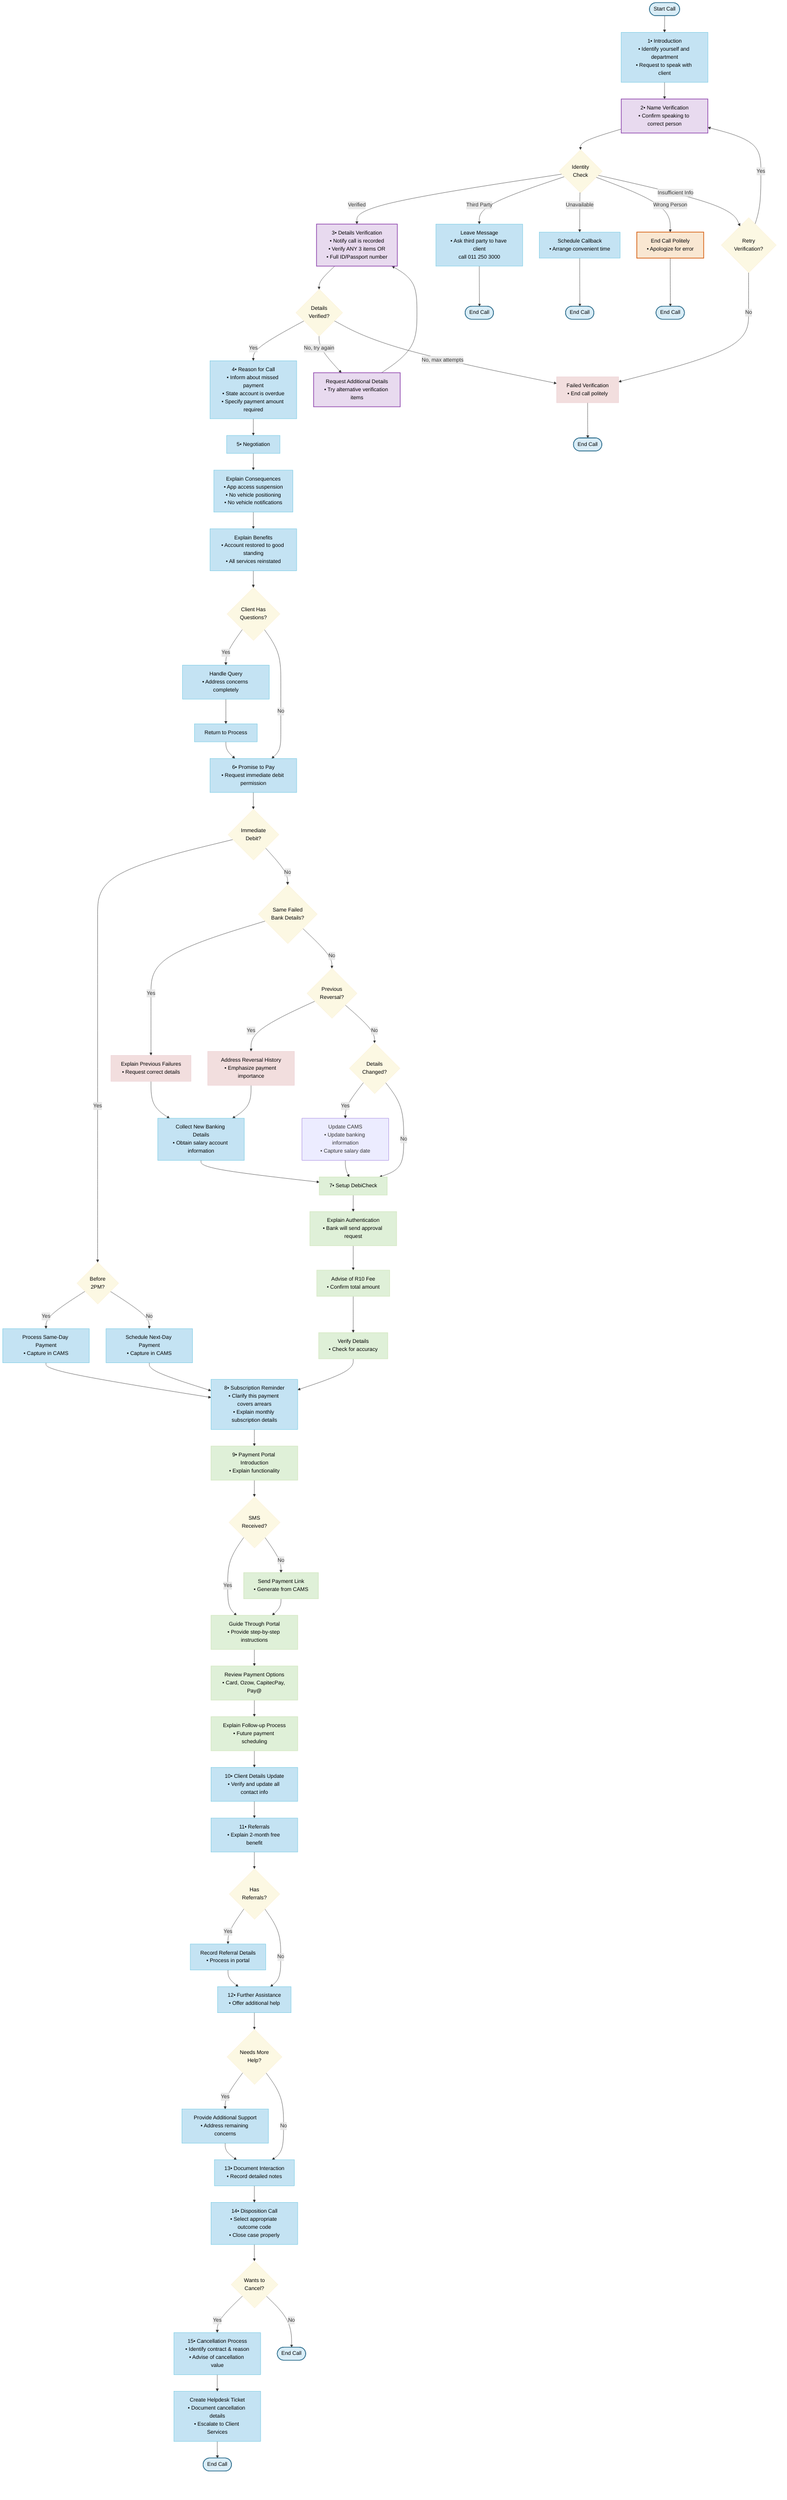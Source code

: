 flowchart TD
    Start([Start Call]) --> Intro[1• Introduction<br>• Identify yourself and department<br>• Request to speak with client]
    
    Intro --> NameVerification[2• Name Verification<br>• Confirm speaking to correct person]
    
    NameVerification --> NameCheck{Identity<br>Check}
    NameCheck -->|Verified| DetailsVerification[3• Details Verification<br>• Notify call is recorded<br>• Verify ANY 3 items OR<br>• Full ID/Passport number]
    NameCheck -->|Third Party| ThirdParty[Leave Message<br>• Ask third party to have client<br>call 011 250 3000]
    NameCheck -->|Unavailable| NotAvailable[Schedule Callback<br>• Arrange convenient time]
    NameCheck -->|Wrong Person| WrongPerson[End Call Politely<br>• Apologize for error]
    NameCheck -->|Insufficient Info| NameRetry{Retry<br>Verification?}
    
    NameRetry -->|Yes| NameVerification
    NameRetry -->|No| FailedVerification[Failed Verification<br>• End call politely]
    
    DetailsVerification --> DetailsCheck{Details<br>Verified?}
    DetailsCheck -->|Yes| ReasonForCall[4• Reason for Call<br>• Inform about missed payment<br>• State account is overdue<br>• Specify payment amount required]
    DetailsCheck -->|No, try again| DetailsRetry[Request Additional Details<br>• Try alternative verification items]
    DetailsCheck -->|No, max attempts| FailedVerification
    
    DetailsRetry --> DetailsVerification
    
    ReasonForCall --> Negotiation[5• Negotiation]
    Negotiation --> Consequences[Explain Consequences<br>• App access suspension<br>• No vehicle positioning<br>• No vehicle notifications]
    Consequences --> Benefits[Explain Benefits<br>• Account restored to good standing<br>• All services reinstated]
    Benefits --> QueryCheck{Client Has<br>Questions?}
    
    QueryCheck -->|Yes| QueryHandler[Handle Query<br>• Address concerns completely]
    QueryCheck -->|No| PTP[6• Promise to Pay<br>• Request immediate debit permission]
    
    QueryHandler --> ReturnToPrevious[Return to Process]
    ReturnToPrevious --> PTP
    
    PTP --> PaymentOption{Immediate<br>Debit?}
    
    PaymentOption -->|Yes| CheckTime{Before<br>2PM?}
    CheckTime -->|Yes| ImmediateDebit[Process Same-Day Payment<br>• Capture in CAMS]
    CheckTime -->|No| NextDayDebit[Schedule Next-Day Payment<br>• Capture in CAMS]
    
    PaymentOption -->|No| CheckBankDetails{Same Failed<br>Bank Details?}
    
    CheckBankDetails -->|Yes| FailedPTPMessage[Explain Previous Failures<br>• Request correct details]
    CheckBankDetails -->|No| CheckReversalHistory{Previous<br>Reversal?}
    
    CheckReversalHistory -->|Yes| ReversalMessage[Address Reversal History<br>• Emphasize payment importance]
    CheckReversalHistory -->|No| BankDetailsChanged{Details<br>Changed?}
    
    BankDetailsChanged -->|Yes| UpdateCAMS[Update CAMS<br>• Update banking information<br>• Capture salary date]
    BankDetailsChanged -->|No| DebiCheckProcess[7• Setup DebiCheck]
    
    FailedPTPMessage --> GetNewDetails[Collect New Banking Details<br>• Obtain salary account information]
    GetNewDetails --> DebiCheckProcess
    
    ReversalMessage --> GetNewDetails
    UpdateCAMS --> DebiCheckProcess
    
    DebiCheckProcess --> ExplainAuthentication[Explain Authentication<br>• Bank will send approval request]
    ExplainAuthentication --> NotifyFee[Advise of R10 Fee<br>• Confirm total amount]
    NotifyFee --> VerifyBankDetails[Verify Details<br>• Check for accuracy]
    
    ImmediateDebit --> Subscription[8• Subscription Reminder<br>• Clarify this payment covers arrears<br>• Explain monthly subscription details]
    NextDayDebit --> Subscription
    VerifyBankDetails --> Subscription
    
    Subscription --> PaymentPortal[9• Payment Portal Introduction<br>• Explain functionality]
    PaymentPortal --> SMSCheck{SMS<br>Received?}
    SMSCheck -->|Yes| GuideThroughPortal[Guide Through Portal<br>• Provide step-by-step instructions]
    SMSCheck -->|No| SendSMS[Send Payment Link<br>• Generate from CAMS]
    SendSMS --> GuideThroughPortal
    
    GuideThroughPortal --> ExplainPaymentMethods[Review Payment Options<br>• Card, Ozow, CapitecPay, Pay@]
    ExplainPaymentMethods --> ExplainPostPayment[Explain Follow-up Process<br>• Future payment scheduling]
    ExplainPostPayment --> ClientUpdate[10• Client Details Update<br>• Verify and update all contact info]
    
    ClientUpdate --> Referrals[11• Referrals<br>• Explain 2-month free benefit]
    Referrals --> ReferralCheck{Has<br>Referrals?}
    ReferralCheck -->|Yes| CaptureReferrals[Record Referral Details<br>• Process in portal]
    ReferralCheck -->|No| FurtherAssistance[12• Further Assistance<br>• Offer additional help]
    CaptureReferrals --> FurtherAssistance
    
    FurtherAssistance --> AssistanceCheck{Needs More<br>Help?}
    AssistanceCheck -->|Yes| ProvideAssistance[Provide Additional Support<br>• Address remaining concerns]
    AssistanceCheck -->|No| DetailedNote[13• Document Interaction<br>• Record detailed notes]
    ProvideAssistance --> DetailedNote
    
    DetailedNote --> Disposition[14• Disposition Call<br>• Select appropriate outcome code<br>• Close case properly]
    
    Disposition --> CancellationQuery{Wants to<br>Cancel?}
    CancellationQuery -->|Yes| Cancellation[15• Cancellation Process<br>• Identify contract & reason<br>• Advise of cancellation value]
    CancellationQuery -->|No| EndCall1([End Call])
    
    Cancellation --> LogTicket[Create Helpdesk Ticket<br>• Document cancellation details<br>• Escalate to Client Services]
    LogTicket --> EndCall2([End Call])
    
    ThirdParty --> EndCall3([End Call])
    NotAvailable --> EndCall4([End Call])
    WrongPerson --> EndCall5([End Call])
    FailedVerification --> EndCall6([End Call])
    
    classDef process fill:#c4e3f3,stroke:#5bc0de,stroke-width:1px,color:#000000;
    classDef decision fill:#fcf8e3,stroke:#faebcc,stroke-width:1px,color:#000000;
    classDef terminal fill:#d9edf7,stroke:#31708f,stroke-width:2px,color:#000000;
    classDef alert fill:#f2dede,stroke:#ebccd1,stroke-width:1px,color:#000000;
    classDef highlight fill:#dff0d8,stroke:#d6e9c6,stroke-width:2px,color:#000000;
    classDef verification fill:#e8daef,stroke:#8e44ad,stroke-width:2px,color:#000000;
    classDef wrongPerson fill:#f9e7d2,stroke:#d35400,stroke-width:2px,color:#000000;
    
    class Start,EndCall1,EndCall2,EndCall3,EndCall4,EndCall5,EndCall6 terminal;
    class NameCheck,DetailsCheck,NameRetry,PaymentOption,CheckTime,CheckBankDetails,CheckReversalHistory,BankDetailsChanged,CancellationQuery,QueryCheck,ReferralCheck,AssistanceCheck,SMSCheck decision;
    class FailedPTPMessage,ReversalMessage,FailedVerification alert;
    class DebiCheckProcess,ExplainAuthentication,NotifyFee,VerifyBankDetails,PaymentPortal,SendSMS,GuideThroughPortal,ExplainPaymentMethods,ExplainPostPayment highlight;
    class NameVerification,DetailsVerification,DetailsRetry verification;
    class WrongPerson wrongPerson;
    class Intro,ReasonForCall,Negotiation,Consequences,Benefits,PTP,ImmediateDebit,NextDayDebit,Subscription,ClientUpdate,Referrals,FurtherAssistance,DetailedNote,Disposition,Cancellation,LogTicket,ThirdParty,NotAvailable,QueryHandler,ReturnToPrevious,GetNewDetails,CaptureReferrals,ProvideAssistance process;